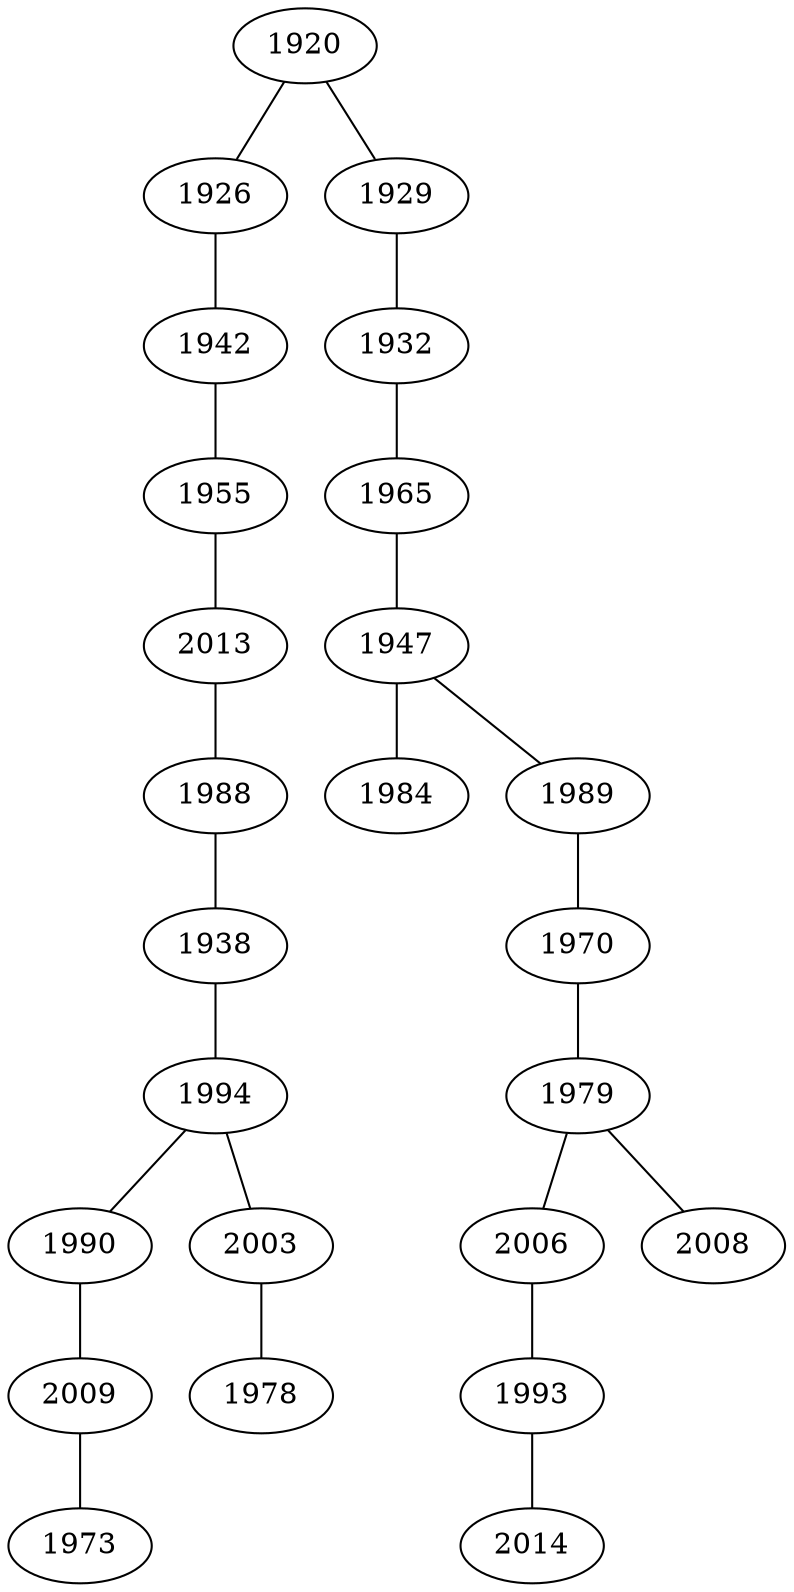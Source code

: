 graph {
    1920 [COORDINATE_X=0.5397944066716087,COORDINATE_Y=0.21134329666723728,]
    1926 [COORDINATE_X=0.5726768066359049,COORDINATE_Y=0.18326085760417876,]
    1942 [COORDINATE_X=0.5875079125065968,COORDINATE_Y=0.2081204987623434,]
    1955 [COORDINATE_X=0.5782443842366176,COORDINATE_Y=0.23021481272990163,]
    2013 [COORDINATE_X=0.6096869226158977,COORDINATE_Y=0.2362256782708576,]
    1988 [COORDINATE_X=0.6943203949514836,COORDINATE_Y=0.20118738414218962,]
    1938 [COORDINATE_X=0.7775081949773744,COORDINATE_Y=0.2519705596167602,]
    1994 [COORDINATE_X=0.7045839237125758,COORDINATE_Y=0.1971621117689566,]
    1990 [COORDINATE_X=0.6410930339178028,COORDINATE_Y=0.14122339244793825,]
    2009 [COORDINATE_X=0.6109331067989123,COORDINATE_Y=0.05216882675305534,]
    1973 [COORDINATE_X=0.6271361565236635,COORDINATE_Y=0.009059955259536179,]
    2003 [COORDINATE_X=0.7656760079542223,COORDINATE_Y=0.12503352012711344,]
    1978 [COORDINATE_X=0.8192386758046398,COORDINATE_Y=0.0882007542717742,]
    1929 [COORDINATE_X=0.4617171315945263,COORDINATE_Y=0.2281140931923179,]
    1932 [COORDINATE_X=0.4337899652613839,COORDINATE_Y=0.1788954708695346,]
    1965 [COORDINATE_X=0.40702931009853127,COORDINATE_Y=0.08416820166080052,]
    1947 [COORDINATE_X=0.35088308808758806,COORDINATE_Y=0.08205457414140715,]
    1984 [COORDINATE_X=0.42055916715104735,COORDINATE_Y=0.07690241453703228,]
    1989 [COORDINATE_X=0.2578729366240703,COORDINATE_Y=0.09930896837827485,]
    1970 [COORDINATE_X=0.20709688885512145,COORDINATE_Y=0.08411423238350968,]
    1979 [COORDINATE_X=0.13573290110681202,COORDINATE_Y=0.03216963709122622,]
    2006 [COORDINATE_X=0.06816601676632272,COORDINATE_Y=0.029882635347422637,]
    1993 [COORDINATE_X=0.06197764100043768,COORDINATE_Y=0.12876187815036488,]
    2014 [COORDINATE_X=0.030829823000957823,COORDINATE_Y=0.11615546549714661,]
    2008 [COORDINATE_X=0.17176178057368285,COORDINATE_Y=0.0038962455208899627,]
    1920 -- 1926
    1926 -- 1942
    1942 -- 1955
    1955 -- 2013
    2013 -- 1988
    1988 -- 1938
    1938 -- 1994
    1994 -- 1990
    1990 -- 2009
    2009 -- 1973
    1994 -- 2003
    2003 -- 1978
    1920 -- 1929
    1929 -- 1932
    1932 -- 1965
    1965 -- 1947
    1947 -- 1984
    1947 -- 1989
    1989 -- 1970
    1970 -- 1979
    1979 -- 2006
    2006 -- 1993
    1993 -- 2014
    1979 -- 2008
}
